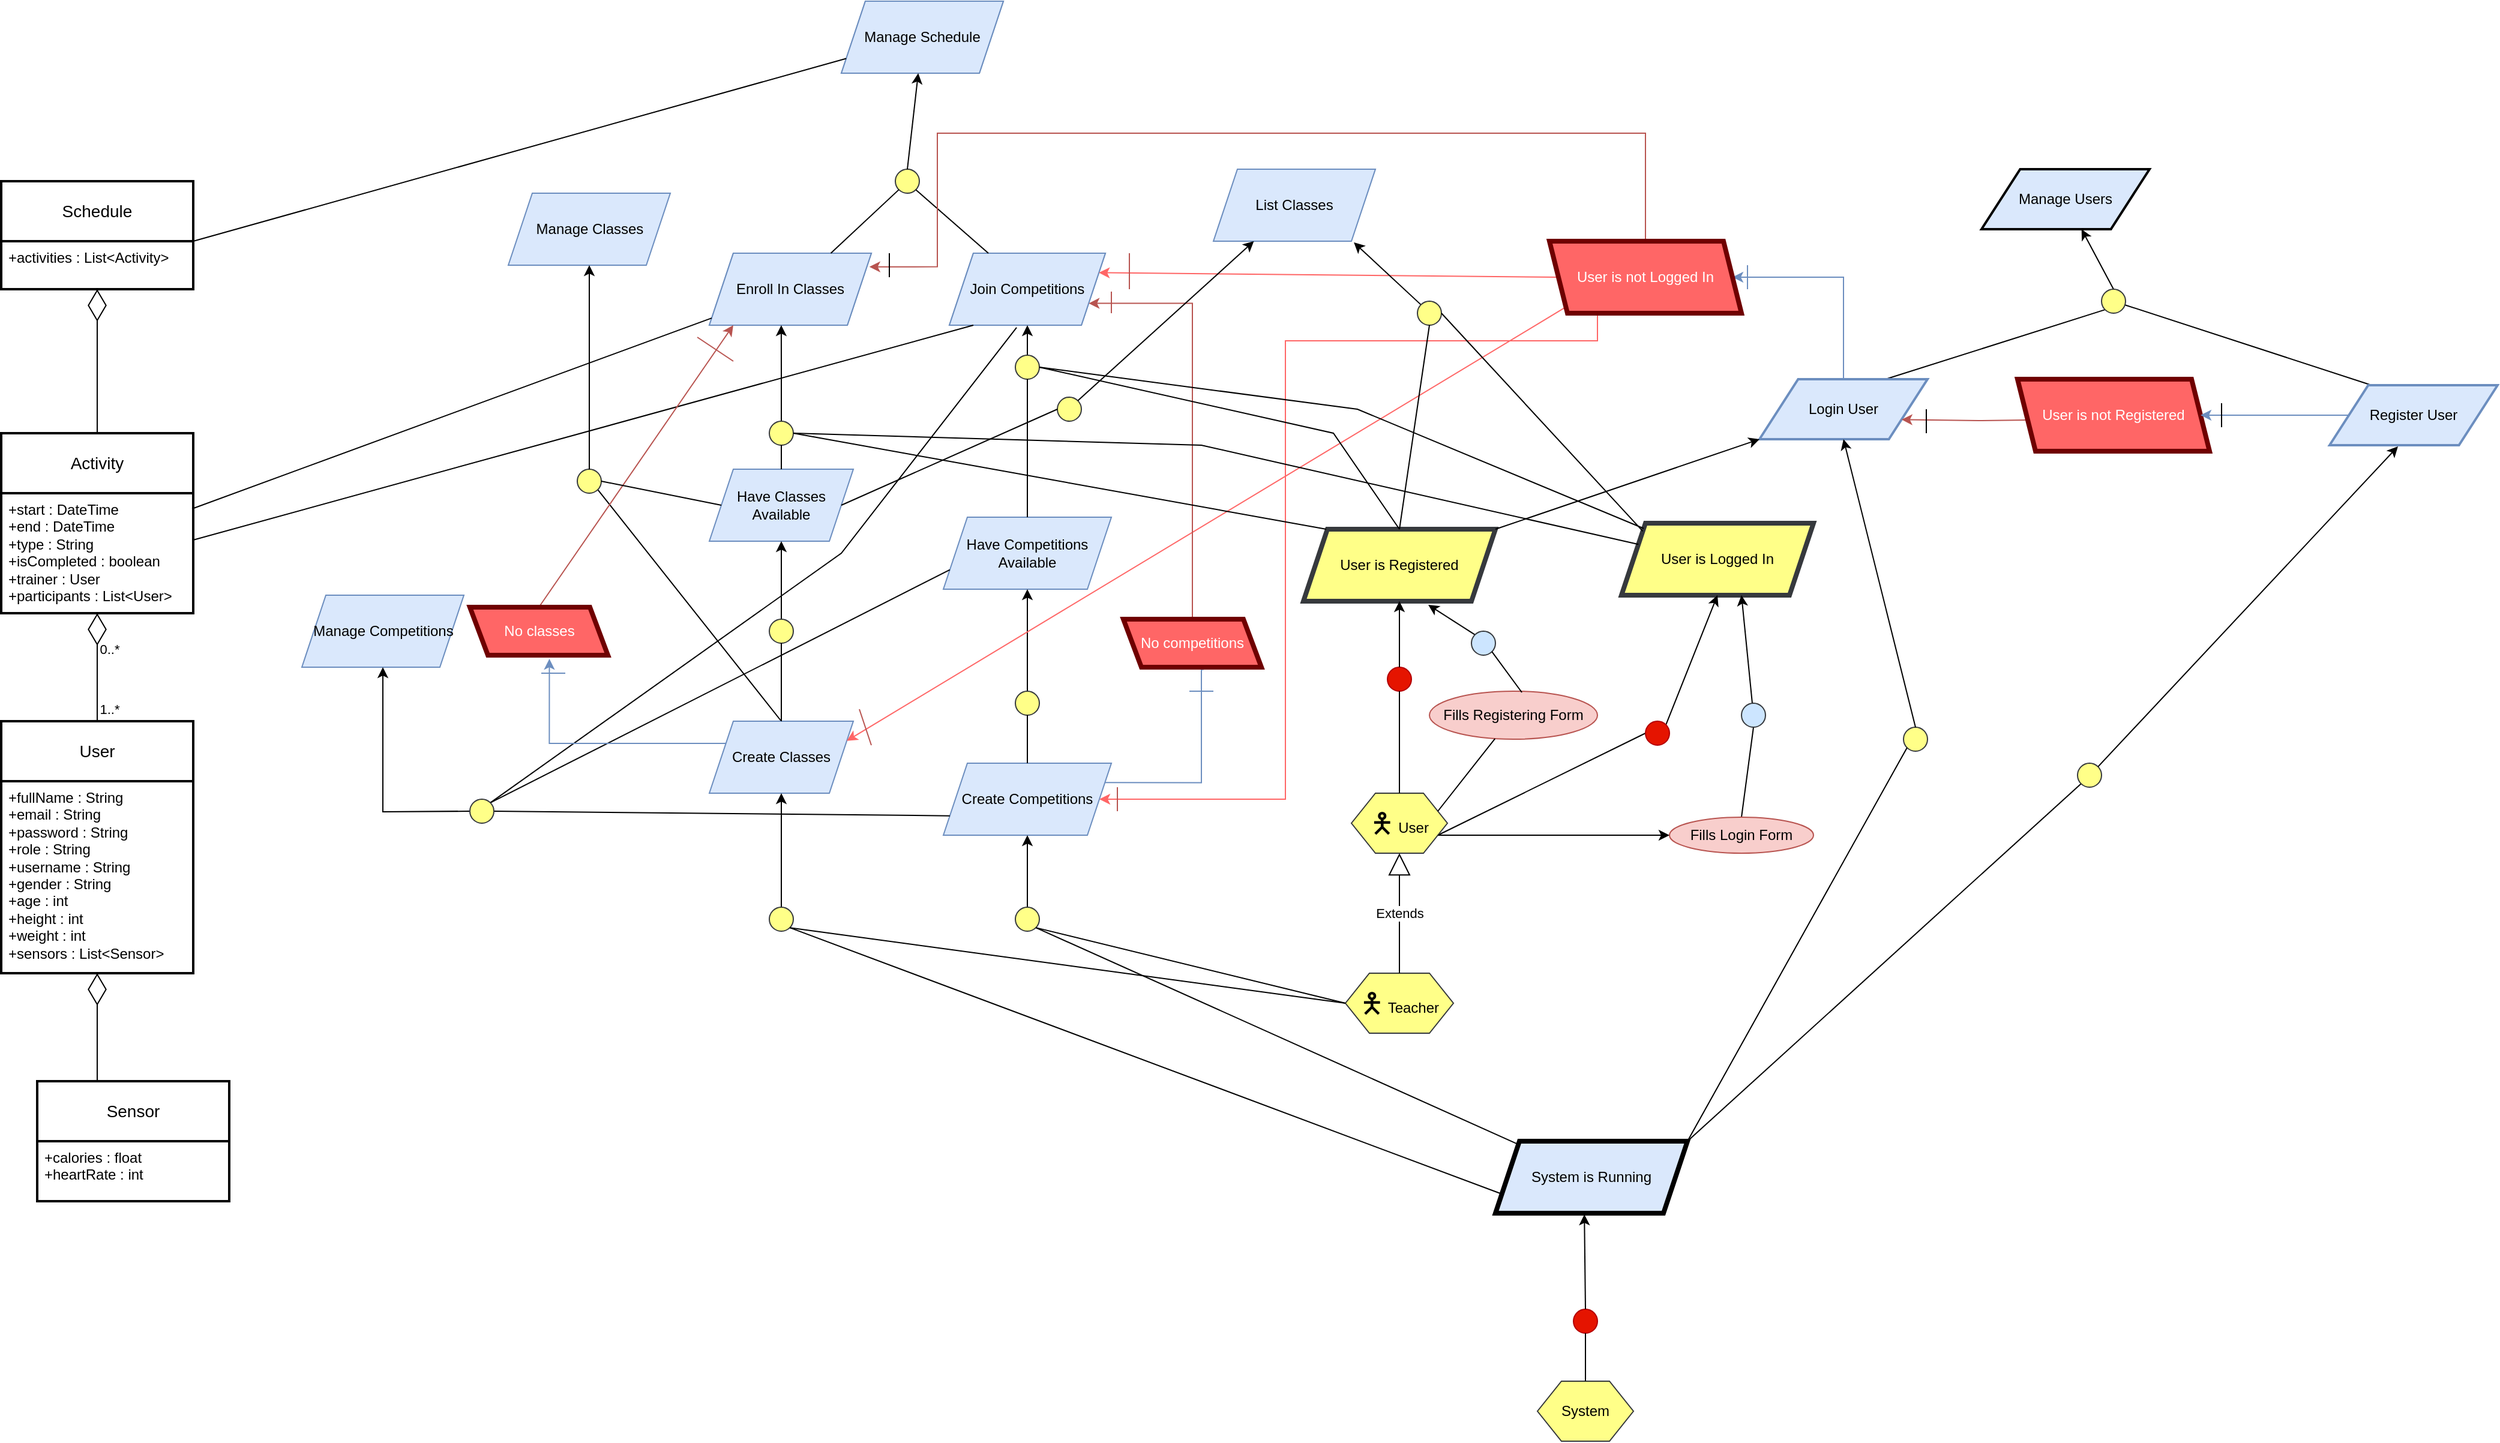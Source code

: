 <mxfile version="21.2.1" type="device">
  <diagram name="Page-1" id="tfmDBc3miOEakFV3B7y-">
    <mxGraphModel dx="2284" dy="723" grid="1" gridSize="10" guides="1" tooltips="1" connect="1" arrows="1" fold="1" page="1" pageScale="1" pageWidth="850" pageHeight="1100" math="0" shadow="0">
      <root>
        <mxCell id="0" />
        <mxCell id="1" parent="0" />
        <mxCell id="NPP5GdCvXKv0nV-kcgQ7-1" value="&lt;div&gt;Manage Schedule&lt;/div&gt;" style="shape=parallelogram;perimeter=parallelogramPerimeter;whiteSpace=wrap;html=1;fixedSize=1;fillColor=#dae8fc;strokeColor=#6c8ebf;" parent="1" vertex="1">
          <mxGeometry x="370" y="30" width="135" height="60" as="geometry" />
        </mxCell>
        <mxCell id="NPP5GdCvXKv0nV-kcgQ7-3" value="&lt;div&gt;Enroll In Classes&lt;/div&gt;" style="shape=parallelogram;perimeter=parallelogramPerimeter;whiteSpace=wrap;html=1;fixedSize=1;fillColor=#dae8fc;strokeColor=#6c8ebf;" parent="1" vertex="1">
          <mxGeometry x="260" y="240" width="135" height="60" as="geometry" />
        </mxCell>
        <mxCell id="NPP5GdCvXKv0nV-kcgQ7-5" value="&lt;div&gt;Join Competitions&lt;/div&gt;" style="shape=parallelogram;perimeter=parallelogramPerimeter;whiteSpace=wrap;html=1;fixedSize=1;fillColor=#dae8fc;strokeColor=#6c8ebf;" parent="1" vertex="1">
          <mxGeometry x="460" y="240" width="130" height="60" as="geometry" />
        </mxCell>
        <mxCell id="NPP5GdCvXKv0nV-kcgQ7-36" style="edgeStyle=orthogonalEdgeStyle;orthogonalLoop=1;jettySize=auto;html=1;startFill=1;endFill=0;rounded=0;entryX=0.5;entryY=1;entryDx=0;entryDy=0;" parent="1" edge="1">
          <mxGeometry relative="1" as="geometry">
            <mxPoint x="720" y="730.0" as="sourcePoint" />
          </mxGeometry>
        </mxCell>
        <mxCell id="QFNl94cKe365iZrxpkh_-1" value="&lt;div&gt;Manage Schedule&lt;/div&gt;" style="shape=parallelogram;perimeter=parallelogramPerimeter;whiteSpace=wrap;html=1;fixedSize=1;fillColor=#dae8fc;strokeColor=#6c8ebf;" parent="1" vertex="1">
          <mxGeometry x="370" y="30" width="135" height="60" as="geometry" />
        </mxCell>
        <mxCell id="QFNl94cKe365iZrxpkh_-2" value="&lt;div&gt;Enroll In Classes&lt;/div&gt;" style="shape=parallelogram;perimeter=parallelogramPerimeter;whiteSpace=wrap;html=1;fixedSize=1;fillColor=#dae8fc;strokeColor=#6c8ebf;" parent="1" vertex="1">
          <mxGeometry x="260" y="240" width="135" height="60" as="geometry" />
        </mxCell>
        <mxCell id="QFNl94cKe365iZrxpkh_-3" value="&lt;div&gt;Join Competitions&lt;/div&gt;" style="shape=parallelogram;perimeter=parallelogramPerimeter;whiteSpace=wrap;html=1;fixedSize=1;fillColor=#dae8fc;strokeColor=#6c8ebf;" parent="1" vertex="1">
          <mxGeometry x="460" y="240" width="130" height="60" as="geometry" />
        </mxCell>
        <mxCell id="QFNl94cKe365iZrxpkh_-4" value="" style="ellipse;whiteSpace=wrap;html=1;aspect=fixed;fillColor=#ffff88;strokeColor=#36393d;" parent="1" vertex="1">
          <mxGeometry x="415" y="170" width="20" height="20" as="geometry" />
        </mxCell>
        <mxCell id="QFNl94cKe365iZrxpkh_-5" value="" style="endArrow=none;html=1;rounded=0;entryX=0;entryY=1;entryDx=0;entryDy=0;exitX=0.75;exitY=0;exitDx=0;exitDy=0;" parent="1" source="QFNl94cKe365iZrxpkh_-2" target="QFNl94cKe365iZrxpkh_-4" edge="1">
          <mxGeometry width="50" height="50" relative="1" as="geometry">
            <mxPoint x="320" y="270" as="sourcePoint" />
            <mxPoint x="370" y="220" as="targetPoint" />
          </mxGeometry>
        </mxCell>
        <mxCell id="QFNl94cKe365iZrxpkh_-6" value="" style="endArrow=none;html=1;rounded=0;entryX=1;entryY=1;entryDx=0;entryDy=0;exitX=0.25;exitY=0;exitDx=0;exitDy=0;" parent="1" source="QFNl94cKe365iZrxpkh_-3" target="QFNl94cKe365iZrxpkh_-4" edge="1">
          <mxGeometry width="50" height="50" relative="1" as="geometry">
            <mxPoint x="490" y="250" as="sourcePoint" />
            <mxPoint x="540" y="200" as="targetPoint" />
          </mxGeometry>
        </mxCell>
        <mxCell id="QFNl94cKe365iZrxpkh_-7" value="" style="endArrow=classic;html=1;rounded=0;exitX=0.5;exitY=0;exitDx=0;exitDy=0;" parent="1" source="QFNl94cKe365iZrxpkh_-4" target="QFNl94cKe365iZrxpkh_-1" edge="1">
          <mxGeometry width="50" height="50" relative="1" as="geometry">
            <mxPoint x="500" y="130" as="sourcePoint" />
            <mxPoint x="550" y="80" as="targetPoint" />
          </mxGeometry>
        </mxCell>
        <mxCell id="7pt3q2MDJ_d6-O4SjyfG-34" style="rounded=0;orthogonalLoop=1;jettySize=auto;html=1;exitX=1;exitY=0.75;exitDx=0;exitDy=0;entryX=0;entryY=0.5;entryDx=0;entryDy=0;endArrow=none;endFill=0;" parent="1" source="QFNl94cKe365iZrxpkh_-8" target="7pt3q2MDJ_d6-O4SjyfG-33" edge="1">
          <mxGeometry relative="1" as="geometry" />
        </mxCell>
        <mxCell id="QFNl94cKe365iZrxpkh_-8" value="&lt;font style=&quot;font-size: 23px;&quot;&gt;🯅&lt;/font&gt; User" style="shape=hexagon;perimeter=hexagonPerimeter2;whiteSpace=wrap;html=1;fixedSize=1;fillColor=#ffff88;strokeColor=#36393d;" parent="1" vertex="1">
          <mxGeometry x="795" y="690" width="80" height="50" as="geometry" />
        </mxCell>
        <mxCell id="QFNl94cKe365iZrxpkh_-9" value="&lt;div&gt;System&lt;/div&gt;" style="shape=hexagon;perimeter=hexagonPerimeter2;whiteSpace=wrap;html=1;fixedSize=1;fillColor=#ffff88;strokeColor=#36393d;" parent="1" vertex="1">
          <mxGeometry x="950" y="1180" width="80" height="50" as="geometry" />
        </mxCell>
        <mxCell id="QFNl94cKe365iZrxpkh_-10" value="&lt;div&gt;Schedule&lt;/div&gt;" style="swimlane;childLayout=stackLayout;horizontal=1;startSize=50;horizontalStack=0;rounded=0;fontSize=14;fontStyle=0;strokeWidth=2;resizeParent=0;resizeLast=1;shadow=0;dashed=0;align=center;arcSize=4;whiteSpace=wrap;html=1;" parent="1" vertex="1">
          <mxGeometry x="-330" y="180" width="160" height="90" as="geometry" />
        </mxCell>
        <mxCell id="QFNl94cKe365iZrxpkh_-11" value="&lt;div&gt;+activities : List&amp;lt;Activity&amp;gt;&lt;/div&gt;" style="align=left;strokeColor=none;fillColor=none;spacingLeft=4;fontSize=12;verticalAlign=top;resizable=0;rotatable=0;part=1;html=1;" parent="QFNl94cKe365iZrxpkh_-10" vertex="1">
          <mxGeometry y="50" width="160" height="40" as="geometry" />
        </mxCell>
        <mxCell id="QFNl94cKe365iZrxpkh_-12" value="&lt;div&gt;Activity&lt;/div&gt;" style="swimlane;childLayout=stackLayout;horizontal=1;startSize=50;horizontalStack=0;rounded=0;fontSize=14;fontStyle=0;strokeWidth=2;resizeParent=0;resizeLast=1;shadow=0;dashed=0;align=center;arcSize=4;whiteSpace=wrap;html=1;" parent="1" vertex="1">
          <mxGeometry x="-330" y="390" width="160" height="150" as="geometry" />
        </mxCell>
        <mxCell id="QFNl94cKe365iZrxpkh_-13" value="&lt;div&gt;+start : DateTime&lt;/div&gt;&lt;div&gt;+end : DateTime&lt;/div&gt;&lt;div&gt;+type : String&lt;/div&gt;&lt;div&gt;+isCompleted : boolean&lt;br&gt;&lt;/div&gt;&lt;div&gt;+trainer : User&lt;/div&gt;&lt;div&gt;+participants : List&amp;lt;User&amp;gt;&lt;br&gt;&lt;/div&gt;" style="align=left;strokeColor=none;fillColor=none;spacingLeft=4;fontSize=12;verticalAlign=top;resizable=0;rotatable=0;part=1;html=1;" parent="QFNl94cKe365iZrxpkh_-12" vertex="1">
          <mxGeometry y="50" width="160" height="100" as="geometry" />
        </mxCell>
        <mxCell id="QFNl94cKe365iZrxpkh_-14" value="" style="endArrow=diamondThin;endFill=0;endSize=24;html=1;rounded=0;entryX=0.5;entryY=1;entryDx=0;entryDy=0;exitX=0.5;exitY=0;exitDx=0;exitDy=0;" parent="1" source="QFNl94cKe365iZrxpkh_-12" target="QFNl94cKe365iZrxpkh_-10" edge="1">
          <mxGeometry width="160" relative="1" as="geometry">
            <mxPoint x="-340" y="340" as="sourcePoint" />
            <mxPoint x="-180" y="340" as="targetPoint" />
          </mxGeometry>
        </mxCell>
        <mxCell id="QFNl94cKe365iZrxpkh_-15" value="" style="endArrow=none;html=1;rounded=0;exitX=1;exitY=0;exitDx=0;exitDy=0;" parent="1" source="QFNl94cKe365iZrxpkh_-11" target="QFNl94cKe365iZrxpkh_-1" edge="1">
          <mxGeometry width="50" height="50" relative="1" as="geometry">
            <mxPoint x="280" y="170" as="sourcePoint" />
            <mxPoint x="330" y="120" as="targetPoint" />
          </mxGeometry>
        </mxCell>
        <mxCell id="QFNl94cKe365iZrxpkh_-16" value="&lt;div&gt;&lt;font style=&quot;font-size: 23px;&quot;&gt;🯅&lt;/font&gt; Teacher&lt;/div&gt;" style="shape=hexagon;perimeter=hexagonPerimeter2;whiteSpace=wrap;html=1;fixedSize=1;fillColor=#ffff88;strokeColor=#36393d;" parent="1" vertex="1">
          <mxGeometry x="790" y="840" width="90" height="50" as="geometry" />
        </mxCell>
        <mxCell id="QFNl94cKe365iZrxpkh_-17" value="" style="endArrow=none;html=1;rounded=0;exitX=0.994;exitY=0.13;exitDx=0;exitDy=0;exitPerimeter=0;" parent="1" source="QFNl94cKe365iZrxpkh_-13" target="QFNl94cKe365iZrxpkh_-2" edge="1">
          <mxGeometry width="50" height="50" relative="1" as="geometry">
            <mxPoint x="250" y="420" as="sourcePoint" />
            <mxPoint x="300" y="370" as="targetPoint" />
          </mxGeometry>
        </mxCell>
        <mxCell id="QFNl94cKe365iZrxpkh_-18" value="" style="endArrow=none;html=1;rounded=0;exitX=1;exitY=0.39;exitDx=0;exitDy=0;exitPerimeter=0;entryX=0.154;entryY=1;entryDx=0;entryDy=0;entryPerimeter=0;" parent="1" source="QFNl94cKe365iZrxpkh_-13" target="QFNl94cKe365iZrxpkh_-3" edge="1">
          <mxGeometry width="50" height="50" relative="1" as="geometry">
            <mxPoint x="230" y="470" as="sourcePoint" />
            <mxPoint x="430" y="390" as="targetPoint" />
          </mxGeometry>
        </mxCell>
        <mxCell id="QFNl94cKe365iZrxpkh_-19" value="User" style="swimlane;childLayout=stackLayout;horizontal=1;startSize=50;horizontalStack=0;rounded=0;fontSize=14;fontStyle=0;strokeWidth=2;resizeParent=0;resizeLast=1;shadow=0;dashed=0;align=center;arcSize=4;whiteSpace=wrap;html=1;" parent="1" vertex="1">
          <mxGeometry x="-330" y="630" width="160" height="210" as="geometry" />
        </mxCell>
        <mxCell id="QFNl94cKe365iZrxpkh_-20" value="+fullName : String&lt;br&gt;+email : String&lt;br&gt;&lt;div&gt;+password : String&lt;/div&gt;&lt;div&gt;+role : String&lt;/div&gt;&lt;div&gt;+username : String&lt;/div&gt;&lt;div&gt;+gender : String&lt;/div&gt;&lt;div&gt;+age : int&lt;/div&gt;&lt;div&gt;+height : int&lt;/div&gt;&lt;div&gt;+weight : int&lt;/div&gt;&lt;div&gt;+sensors : List&amp;lt;Sensor&amp;gt;&lt;br&gt;&lt;/div&gt;" style="align=left;strokeColor=none;fillColor=none;spacingLeft=4;fontSize=12;verticalAlign=top;resizable=0;rotatable=0;part=1;html=1;" parent="QFNl94cKe365iZrxpkh_-19" vertex="1">
          <mxGeometry y="50" width="160" height="160" as="geometry" />
        </mxCell>
        <mxCell id="QFNl94cKe365iZrxpkh_-21" value="Extends" style="endArrow=block;endSize=16;endFill=0;html=1;rounded=0;entryX=0.5;entryY=1;entryDx=0;entryDy=0;exitX=0.5;exitY=0;exitDx=0;exitDy=0;" parent="1" source="QFNl94cKe365iZrxpkh_-16" target="QFNl94cKe365iZrxpkh_-8" edge="1">
          <mxGeometry width="160" relative="1" as="geometry">
            <mxPoint x="735" y="790" as="sourcePoint" />
            <mxPoint x="895" y="790" as="targetPoint" />
          </mxGeometry>
        </mxCell>
        <mxCell id="QFNl94cKe365iZrxpkh_-22" value="" style="endArrow=diamondThin;endFill=0;endSize=24;html=1;rounded=0;entryX=0.5;entryY=1;entryDx=0;entryDy=0;exitX=0.5;exitY=0;exitDx=0;exitDy=0;" parent="1" source="QFNl94cKe365iZrxpkh_-19" target="QFNl94cKe365iZrxpkh_-13" edge="1">
          <mxGeometry width="160" relative="1" as="geometry">
            <mxPoint x="-330" y="590" as="sourcePoint" />
            <mxPoint x="-170" y="590" as="targetPoint" />
          </mxGeometry>
        </mxCell>
        <mxCell id="QFNl94cKe365iZrxpkh_-23" value="&lt;div&gt;1..*&lt;/div&gt;" style="edgeLabel;html=1;align=center;verticalAlign=middle;resizable=0;points=[];" parent="QFNl94cKe365iZrxpkh_-22" vertex="1" connectable="0">
          <mxGeometry x="0.689" y="-4" relative="1" as="geometry">
            <mxPoint x="6" y="66" as="offset" />
          </mxGeometry>
        </mxCell>
        <mxCell id="QFNl94cKe365iZrxpkh_-24" value="&lt;div&gt;0..*&lt;/div&gt;" style="edgeLabel;html=1;align=center;verticalAlign=middle;resizable=0;points=[];" parent="QFNl94cKe365iZrxpkh_-22" vertex="1" connectable="0">
          <mxGeometry x="0.622" y="-2" relative="1" as="geometry">
            <mxPoint x="8" y="13" as="offset" />
          </mxGeometry>
        </mxCell>
        <mxCell id="QFNl94cKe365iZrxpkh_-25" value="&lt;div&gt;Sensor&lt;/div&gt;" style="swimlane;childLayout=stackLayout;horizontal=1;startSize=50;horizontalStack=0;rounded=0;fontSize=14;fontStyle=0;strokeWidth=2;resizeParent=0;resizeLast=1;shadow=0;dashed=0;align=center;arcSize=4;whiteSpace=wrap;html=1;" parent="1" vertex="1">
          <mxGeometry x="-300" y="930" width="160" height="100" as="geometry" />
        </mxCell>
        <mxCell id="QFNl94cKe365iZrxpkh_-26" value="+calories : float&lt;br&gt;+heartRate : int" style="align=left;strokeColor=none;fillColor=none;spacingLeft=4;fontSize=12;verticalAlign=top;resizable=0;rotatable=0;part=1;html=1;" parent="QFNl94cKe365iZrxpkh_-25" vertex="1">
          <mxGeometry y="50" width="160" height="50" as="geometry" />
        </mxCell>
        <mxCell id="QFNl94cKe365iZrxpkh_-27" value="" style="endArrow=diamondThin;endFill=0;endSize=24;html=1;rounded=0;entryX=0.5;entryY=1;entryDx=0;entryDy=0;exitX=0.5;exitY=0;exitDx=0;exitDy=0;" parent="1" target="QFNl94cKe365iZrxpkh_-20" edge="1">
          <mxGeometry width="160" relative="1" as="geometry">
            <mxPoint x="-250" y="930" as="sourcePoint" />
            <mxPoint x="-220" y="890" as="targetPoint" />
          </mxGeometry>
        </mxCell>
        <mxCell id="QFNl94cKe365iZrxpkh_-28" value="Have Classes Available" style="shape=parallelogram;perimeter=parallelogramPerimeter;whiteSpace=wrap;html=1;fixedSize=1;fillColor=#dae8fc;strokeColor=#6c8ebf;" parent="1" vertex="1">
          <mxGeometry x="260" y="420" width="120" height="60" as="geometry" />
        </mxCell>
        <mxCell id="QFNl94cKe365iZrxpkh_-29" style="edgeStyle=orthogonalEdgeStyle;rounded=0;orthogonalLoop=1;jettySize=auto;html=1;entryX=0.444;entryY=1;entryDx=0;entryDy=0;entryPerimeter=0;" parent="1" source="QFNl94cKe365iZrxpkh_-30" target="QFNl94cKe365iZrxpkh_-2" edge="1">
          <mxGeometry relative="1" as="geometry" />
        </mxCell>
        <mxCell id="QFNl94cKe365iZrxpkh_-30" value="" style="ellipse;whiteSpace=wrap;html=1;aspect=fixed;fillColor=#ffff88;strokeColor=#36393d;" parent="1" vertex="1">
          <mxGeometry x="310" y="380" width="20" height="20" as="geometry" />
        </mxCell>
        <mxCell id="N_5KMHFPPtvNETul84LO-10" style="rounded=0;orthogonalLoop=1;jettySize=auto;html=1;entryX=1;entryY=1;entryDx=0;entryDy=0;endArrow=none;endFill=0;exitX=0.5;exitY=0;exitDx=0;exitDy=0;" parent="1" source="QFNl94cKe365iZrxpkh_-31" target="N_5KMHFPPtvNETul84LO-7" edge="1">
          <mxGeometry relative="1" as="geometry">
            <mxPoint x="320" y="660" as="sourcePoint" />
          </mxGeometry>
        </mxCell>
        <mxCell id="QFNl94cKe365iZrxpkh_-31" value="&lt;div&gt;Create Classes&lt;/div&gt;" style="shape=parallelogram;perimeter=parallelogramPerimeter;whiteSpace=wrap;html=1;fixedSize=1;fillColor=#dae8fc;strokeColor=#6c8ebf;" parent="1" vertex="1">
          <mxGeometry x="260" y="630" width="120" height="60" as="geometry" />
        </mxCell>
        <mxCell id="QFNl94cKe365iZrxpkh_-32" style="edgeStyle=orthogonalEdgeStyle;rounded=0;orthogonalLoop=1;jettySize=auto;html=1;" parent="1" source="QFNl94cKe365iZrxpkh_-33" target="QFNl94cKe365iZrxpkh_-28" edge="1">
          <mxGeometry relative="1" as="geometry" />
        </mxCell>
        <mxCell id="QFNl94cKe365iZrxpkh_-33" value="" style="ellipse;whiteSpace=wrap;html=1;aspect=fixed;fillColor=#ffff88;strokeColor=#36393d;" parent="1" vertex="1">
          <mxGeometry x="310" y="545" width="20" height="20" as="geometry" />
        </mxCell>
        <mxCell id="QFNl94cKe365iZrxpkh_-34" value="Have Competitions Available" style="shape=parallelogram;perimeter=parallelogramPerimeter;whiteSpace=wrap;html=1;fixedSize=1;fillColor=#dae8fc;strokeColor=#6c8ebf;" parent="1" vertex="1">
          <mxGeometry x="455" y="460" width="140" height="60" as="geometry" />
        </mxCell>
        <mxCell id="N_5KMHFPPtvNETul84LO-18" style="edgeStyle=orthogonalEdgeStyle;rounded=0;orthogonalLoop=1;jettySize=auto;html=1;exitX=1;exitY=0.25;exitDx=0;exitDy=0;entryX=0.576;entryY=-0.076;entryDx=0;entryDy=0;entryPerimeter=0;fillColor=#dae8fc;strokeColor=#6c8ebf;" parent="1" source="QFNl94cKe365iZrxpkh_-35" target="N_5KMHFPPtvNETul84LO-16" edge="1">
          <mxGeometry relative="1" as="geometry">
            <Array as="points">
              <mxPoint x="670" y="681" />
              <mxPoint x="670" y="586" />
              <mxPoint x="671" y="586" />
            </Array>
          </mxGeometry>
        </mxCell>
        <mxCell id="QFNl94cKe365iZrxpkh_-35" value="&lt;div&gt;Create Competitions&lt;/div&gt;" style="shape=parallelogram;perimeter=parallelogramPerimeter;whiteSpace=wrap;html=1;fixedSize=1;fillColor=#dae8fc;strokeColor=#6c8ebf;" parent="1" vertex="1">
          <mxGeometry x="455" y="665" width="140" height="60" as="geometry" />
        </mxCell>
        <mxCell id="QFNl94cKe365iZrxpkh_-36" style="edgeStyle=orthogonalEdgeStyle;rounded=0;orthogonalLoop=1;jettySize=auto;html=1;" parent="1" source="QFNl94cKe365iZrxpkh_-37" target="QFNl94cKe365iZrxpkh_-34" edge="1">
          <mxGeometry relative="1" as="geometry" />
        </mxCell>
        <mxCell id="QFNl94cKe365iZrxpkh_-37" value="" style="ellipse;whiteSpace=wrap;html=1;aspect=fixed;fillColor=#ffff88;strokeColor=#36393d;" parent="1" vertex="1">
          <mxGeometry x="515" y="605" width="20" height="20" as="geometry" />
        </mxCell>
        <mxCell id="QFNl94cKe365iZrxpkh_-38" style="edgeStyle=orthogonalEdgeStyle;rounded=0;orthogonalLoop=1;jettySize=auto;html=1;entryX=0.5;entryY=1;entryDx=0;entryDy=0;" parent="1" source="QFNl94cKe365iZrxpkh_-39" target="QFNl94cKe365iZrxpkh_-3" edge="1">
          <mxGeometry relative="1" as="geometry" />
        </mxCell>
        <mxCell id="QFNl94cKe365iZrxpkh_-39" value="" style="ellipse;whiteSpace=wrap;html=1;aspect=fixed;fillColor=#ffff88;strokeColor=#36393d;" parent="1" vertex="1">
          <mxGeometry x="515" y="325" width="20" height="20" as="geometry" />
        </mxCell>
        <mxCell id="QFNl94cKe365iZrxpkh_-40" value="&lt;div&gt;User is Registered&lt;br&gt;&lt;/div&gt;" style="shape=parallelogram;perimeter=parallelogramPerimeter;whiteSpace=wrap;html=1;fixedSize=1;fillColor=#ffff88;strokeColor=#36393d;strokeWidth=4;" parent="1" vertex="1">
          <mxGeometry x="755" y="470" width="160" height="60" as="geometry" />
        </mxCell>
        <mxCell id="QFNl94cKe365iZrxpkh_-41" value="" style="endArrow=none;html=1;rounded=0;entryX=0.5;entryY=1;entryDx=0;entryDy=0;" parent="1" source="QFNl94cKe365iZrxpkh_-28" target="QFNl94cKe365iZrxpkh_-30" edge="1">
          <mxGeometry width="50" height="50" relative="1" as="geometry">
            <mxPoint x="210" y="490" as="sourcePoint" />
            <mxPoint x="260" y="440" as="targetPoint" />
          </mxGeometry>
        </mxCell>
        <mxCell id="QFNl94cKe365iZrxpkh_-42" value="" style="endArrow=none;html=1;rounded=0;entryX=0.5;entryY=1;entryDx=0;entryDy=0;exitX=0.5;exitY=0;exitDx=0;exitDy=0;" parent="1" source="QFNl94cKe365iZrxpkh_-34" target="QFNl94cKe365iZrxpkh_-39" edge="1">
          <mxGeometry width="50" height="50" relative="1" as="geometry">
            <mxPoint x="430" y="440" as="sourcePoint" />
            <mxPoint x="480" y="390" as="targetPoint" />
          </mxGeometry>
        </mxCell>
        <mxCell id="QFNl94cKe365iZrxpkh_-43" value="" style="endArrow=none;html=1;rounded=0;entryX=0.5;entryY=1;entryDx=0;entryDy=0;exitX=0.5;exitY=0;exitDx=0;exitDy=0;" parent="1" source="QFNl94cKe365iZrxpkh_-31" target="QFNl94cKe365iZrxpkh_-33" edge="1">
          <mxGeometry width="50" height="50" relative="1" as="geometry">
            <mxPoint x="180" y="685" as="sourcePoint" />
            <mxPoint x="230" y="635" as="targetPoint" />
          </mxGeometry>
        </mxCell>
        <mxCell id="QFNl94cKe365iZrxpkh_-44" value="" style="endArrow=none;html=1;rounded=0;entryX=0.5;entryY=1;entryDx=0;entryDy=0;exitX=0.5;exitY=0;exitDx=0;exitDy=0;" parent="1" source="QFNl94cKe365iZrxpkh_-35" target="QFNl94cKe365iZrxpkh_-37" edge="1">
          <mxGeometry width="50" height="50" relative="1" as="geometry">
            <mxPoint x="430" y="675" as="sourcePoint" />
            <mxPoint x="480" y="625" as="targetPoint" />
          </mxGeometry>
        </mxCell>
        <mxCell id="QFNl94cKe365iZrxpkh_-47" value="" style="ellipse;whiteSpace=wrap;html=1;aspect=fixed;fillColor=#e51400;strokeColor=#B20000;fontColor=#ffffff;" parent="1" vertex="1">
          <mxGeometry x="825" y="585" width="20" height="20" as="geometry" />
        </mxCell>
        <mxCell id="QFNl94cKe365iZrxpkh_-48" value="" style="endArrow=none;html=1;rounded=0;entryX=0.5;entryY=1;entryDx=0;entryDy=0;exitX=0.5;exitY=0;exitDx=0;exitDy=0;" parent="1" source="QFNl94cKe365iZrxpkh_-8" target="QFNl94cKe365iZrxpkh_-47" edge="1">
          <mxGeometry width="50" height="50" relative="1" as="geometry">
            <mxPoint x="770" y="680" as="sourcePoint" />
            <mxPoint x="820" y="630" as="targetPoint" />
          </mxGeometry>
        </mxCell>
        <mxCell id="QFNl94cKe365iZrxpkh_-49" value="" style="endArrow=classic;html=1;rounded=0;entryX=0.5;entryY=1;entryDx=0;entryDy=0;exitX=0.5;exitY=0;exitDx=0;exitDy=0;" parent="1" source="QFNl94cKe365iZrxpkh_-47" target="QFNl94cKe365iZrxpkh_-40" edge="1">
          <mxGeometry width="50" height="50" relative="1" as="geometry">
            <mxPoint x="780" y="560" as="sourcePoint" />
            <mxPoint x="830" y="510" as="targetPoint" />
          </mxGeometry>
        </mxCell>
        <mxCell id="QFNl94cKe365iZrxpkh_-50" style="edgeStyle=orthogonalEdgeStyle;rounded=0;orthogonalLoop=1;jettySize=auto;html=1;" parent="1" source="QFNl94cKe365iZrxpkh_-51" target="QFNl94cKe365iZrxpkh_-35" edge="1">
          <mxGeometry relative="1" as="geometry" />
        </mxCell>
        <mxCell id="QFNl94cKe365iZrxpkh_-51" value="" style="ellipse;whiteSpace=wrap;html=1;aspect=fixed;fillColor=#ffff88;strokeColor=#36393d;" parent="1" vertex="1">
          <mxGeometry x="515" y="785" width="20" height="20" as="geometry" />
        </mxCell>
        <mxCell id="QFNl94cKe365iZrxpkh_-52" style="edgeStyle=orthogonalEdgeStyle;rounded=0;orthogonalLoop=1;jettySize=auto;html=1;entryX=0.5;entryY=1;entryDx=0;entryDy=0;" parent="1" source="QFNl94cKe365iZrxpkh_-53" target="QFNl94cKe365iZrxpkh_-31" edge="1">
          <mxGeometry relative="1" as="geometry" />
        </mxCell>
        <mxCell id="QFNl94cKe365iZrxpkh_-53" value="" style="ellipse;whiteSpace=wrap;html=1;aspect=fixed;fillColor=#ffff88;strokeColor=#36393d;" parent="1" vertex="1">
          <mxGeometry x="310" y="785" width="20" height="20" as="geometry" />
        </mxCell>
        <mxCell id="QFNl94cKe365iZrxpkh_-54" value="" style="endArrow=none;html=1;rounded=0;entryX=0;entryY=0.5;entryDx=0;entryDy=0;exitX=1;exitY=1;exitDx=0;exitDy=0;" parent="1" source="QFNl94cKe365iZrxpkh_-51" target="QFNl94cKe365iZrxpkh_-16" edge="1">
          <mxGeometry width="50" height="50" relative="1" as="geometry">
            <mxPoint x="680" y="820" as="sourcePoint" />
            <mxPoint x="730" y="770" as="targetPoint" />
          </mxGeometry>
        </mxCell>
        <mxCell id="QFNl94cKe365iZrxpkh_-55" value="" style="endArrow=none;html=1;rounded=0;entryX=0;entryY=0.5;entryDx=0;entryDy=0;exitX=1;exitY=1;exitDx=0;exitDy=0;" parent="1" source="QFNl94cKe365iZrxpkh_-53" target="QFNl94cKe365iZrxpkh_-16" edge="1">
          <mxGeometry width="50" height="50" relative="1" as="geometry">
            <mxPoint x="330" y="700" as="sourcePoint" />
            <mxPoint x="650" y="870" as="targetPoint" />
          </mxGeometry>
        </mxCell>
        <mxCell id="7pt3q2MDJ_d6-O4SjyfG-26" style="edgeStyle=orthogonalEdgeStyle;rounded=0;orthogonalLoop=1;jettySize=auto;html=1;exitX=0.5;exitY=0;exitDx=0;exitDy=0;entryX=0;entryY=0.5;entryDx=0;entryDy=0;fillColor=#dae8fc;strokeColor=#6c8ebf;" parent="1" source="7pt3q2MDJ_d6-O4SjyfG-2" target="7pt3q2MDJ_d6-O4SjyfG-14" edge="1">
          <mxGeometry relative="1" as="geometry">
            <Array as="points">
              <mxPoint x="1205" y="260" />
            </Array>
          </mxGeometry>
        </mxCell>
        <mxCell id="SKgAH3P458jAHIBZNOmR-22" style="rounded=0;orthogonalLoop=1;jettySize=auto;html=1;exitX=0.75;exitY=0;exitDx=0;exitDy=0;entryX=0;entryY=1;entryDx=0;entryDy=0;endArrow=none;endFill=0;" parent="1" source="7pt3q2MDJ_d6-O4SjyfG-2" target="SKgAH3P458jAHIBZNOmR-18" edge="1">
          <mxGeometry relative="1" as="geometry" />
        </mxCell>
        <mxCell id="7pt3q2MDJ_d6-O4SjyfG-2" value="Login User" style="shape=parallelogram;html=1;strokeWidth=2;perimeter=parallelogramPerimeter;whiteSpace=wrap;rounded=0;arcSize=12;size=0.23;fillColor=#dae8fc;strokeColor=#6c8ebf;" parent="1" vertex="1">
          <mxGeometry x="1135" y="345" width="140" height="50" as="geometry" />
        </mxCell>
        <mxCell id="7pt3q2MDJ_d6-O4SjyfG-13" style="rounded=0;orthogonalLoop=1;jettySize=auto;html=1;exitX=0;exitY=0;exitDx=0;exitDy=0;entryX=0.65;entryY=1.05;entryDx=0;entryDy=0;entryPerimeter=0;" parent="1" source="7pt3q2MDJ_d6-O4SjyfG-52" target="QFNl94cKe365iZrxpkh_-40" edge="1">
          <mxGeometry relative="1" as="geometry" />
        </mxCell>
        <mxCell id="7pt3q2MDJ_d6-O4SjyfG-10" value="&lt;div&gt;Fills Registering Form&lt;/div&gt;" style="ellipse;whiteSpace=wrap;html=1;fillColor=#f8cecc;strokeColor=#b85450;" parent="1" vertex="1">
          <mxGeometry x="860" y="605" width="140" height="40" as="geometry" />
        </mxCell>
        <mxCell id="7pt3q2MDJ_d6-O4SjyfG-19" style="rounded=0;orthogonalLoop=1;jettySize=auto;html=1;exitX=1;exitY=0.5;exitDx=0;exitDy=0;entryX=1;entryY=0.25;entryDx=0;entryDy=0;strokeColor=#FF6666;" parent="1" source="7pt3q2MDJ_d6-O4SjyfG-14" target="QFNl94cKe365iZrxpkh_-3" edge="1">
          <mxGeometry relative="1" as="geometry" />
        </mxCell>
        <mxCell id="7pt3q2MDJ_d6-O4SjyfG-20" style="edgeStyle=orthogonalEdgeStyle;rounded=0;orthogonalLoop=1;jettySize=auto;html=1;exitX=0.75;exitY=0;exitDx=0;exitDy=0;entryX=1;entryY=0.5;entryDx=0;entryDy=0;strokeColor=#FF6666;" parent="1" source="7pt3q2MDJ_d6-O4SjyfG-14" target="QFNl94cKe365iZrxpkh_-35" edge="1">
          <mxGeometry relative="1" as="geometry">
            <Array as="points">
              <mxPoint x="1000" y="313" />
              <mxPoint x="740" y="313" />
              <mxPoint x="740" y="695" />
            </Array>
          </mxGeometry>
        </mxCell>
        <mxCell id="7pt3q2MDJ_d6-O4SjyfG-21" style="rounded=0;orthogonalLoop=1;jettySize=auto;html=1;exitX=1;exitY=0;exitDx=0;exitDy=0;entryX=1;entryY=0.25;entryDx=0;entryDy=0;strokeColor=#FF6666;" parent="1" source="7pt3q2MDJ_d6-O4SjyfG-14" target="QFNl94cKe365iZrxpkh_-31" edge="1">
          <mxGeometry relative="1" as="geometry" />
        </mxCell>
        <mxCell id="7pt3q2MDJ_d6-O4SjyfG-28" style="edgeStyle=orthogonalEdgeStyle;rounded=0;orthogonalLoop=1;jettySize=auto;html=1;exitX=0.5;exitY=1;exitDx=0;exitDy=0;entryX=0.988;entryY=0.189;entryDx=0;entryDy=0;entryPerimeter=0;fillColor=#f8cecc;strokeColor=#b85450;" parent="1" source="7pt3q2MDJ_d6-O4SjyfG-14" target="QFNl94cKe365iZrxpkh_-2" edge="1">
          <mxGeometry relative="1" as="geometry">
            <Array as="points">
              <mxPoint x="1040" y="140" />
              <mxPoint x="450" y="140" />
              <mxPoint x="450" y="251" />
            </Array>
          </mxGeometry>
        </mxCell>
        <mxCell id="7pt3q2MDJ_d6-O4SjyfG-14" value="&lt;div&gt;User is not Logged In&lt;/div&gt;" style="shape=parallelogram;perimeter=parallelogramPerimeter;whiteSpace=wrap;html=1;fixedSize=1;fillColor=#FF6666;strokeColor=#6F0000;strokeWidth=4;size=15;direction=west;flipH=1;fontColor=#ffffff;" parent="1" vertex="1">
          <mxGeometry x="960" y="230" width="160" height="60" as="geometry" />
        </mxCell>
        <mxCell id="7pt3q2MDJ_d6-O4SjyfG-22" value="" style="endArrow=none;html=1;rounded=0;fillColor=#f8cecc;strokeColor=#b85450;" parent="1" edge="1">
          <mxGeometry width="50" height="50" relative="1" as="geometry">
            <mxPoint x="600" y="685" as="sourcePoint" />
            <mxPoint x="600" y="705" as="targetPoint" />
          </mxGeometry>
        </mxCell>
        <mxCell id="7pt3q2MDJ_d6-O4SjyfG-23" value="" style="endArrow=none;html=1;rounded=0;fillColor=#f8cecc;strokeColor=#b85450;" parent="1" edge="1">
          <mxGeometry width="50" height="50" relative="1" as="geometry">
            <mxPoint x="610" y="270" as="sourcePoint" />
            <mxPoint x="610" y="240" as="targetPoint" />
          </mxGeometry>
        </mxCell>
        <mxCell id="7pt3q2MDJ_d6-O4SjyfG-25" value="" style="endArrow=none;html=1;rounded=0;fillColor=#f8cecc;strokeColor=#b85450;" parent="1" edge="1">
          <mxGeometry width="50" height="50" relative="1" as="geometry">
            <mxPoint x="395" y="650" as="sourcePoint" />
            <mxPoint x="385" y="620" as="targetPoint" />
          </mxGeometry>
        </mxCell>
        <mxCell id="7pt3q2MDJ_d6-O4SjyfG-27" value="" style="endArrow=none;html=1;rounded=0;fillColor=#dae8fc;strokeColor=#6c8ebf;" parent="1" edge="1">
          <mxGeometry width="50" height="50" relative="1" as="geometry">
            <mxPoint x="1125" y="270" as="sourcePoint" />
            <mxPoint x="1125" y="250" as="targetPoint" />
          </mxGeometry>
        </mxCell>
        <mxCell id="7pt3q2MDJ_d6-O4SjyfG-29" value="" style="endArrow=none;html=1;rounded=0;" parent="1" edge="1">
          <mxGeometry width="50" height="50" relative="1" as="geometry">
            <mxPoint x="410" y="260" as="sourcePoint" />
            <mxPoint x="410" y="240" as="targetPoint" />
          </mxGeometry>
        </mxCell>
        <mxCell id="7pt3q2MDJ_d6-O4SjyfG-31" style="edgeStyle=orthogonalEdgeStyle;rounded=0;orthogonalLoop=1;jettySize=auto;html=1;fillColor=#f8cecc;strokeColor=#b85450;entryX=1;entryY=0.75;entryDx=0;entryDy=0;" parent="1" target="7pt3q2MDJ_d6-O4SjyfG-2" edge="1">
          <mxGeometry relative="1" as="geometry">
            <mxPoint x="1260" y="581" as="targetPoint" />
            <mxPoint x="1360" y="379" as="sourcePoint" />
          </mxGeometry>
        </mxCell>
        <mxCell id="7pt3q2MDJ_d6-O4SjyfG-30" value="&lt;div&gt;User is not Registered&lt;br&gt;&lt;/div&gt;" style="shape=parallelogram;perimeter=parallelogramPerimeter;whiteSpace=wrap;html=1;fixedSize=1;fillColor=#FF6666;strokeColor=#6F0000;strokeWidth=4;size=15;direction=west;flipH=1;fontColor=#ffffff;" parent="1" vertex="1">
          <mxGeometry x="1350" y="345" width="160" height="60" as="geometry" />
        </mxCell>
        <mxCell id="7pt3q2MDJ_d6-O4SjyfG-32" value="&lt;div&gt;User is Logged In&lt;br&gt;&lt;/div&gt;" style="shape=parallelogram;perimeter=parallelogramPerimeter;whiteSpace=wrap;html=1;fixedSize=1;fillColor=#ffff88;strokeColor=#36393d;strokeWidth=4;" parent="1" vertex="1">
          <mxGeometry x="1020" y="465" width="160" height="60" as="geometry" />
        </mxCell>
        <mxCell id="7pt3q2MDJ_d6-O4SjyfG-35" style="rounded=0;orthogonalLoop=1;jettySize=auto;html=1;exitX=1;exitY=0;exitDx=0;exitDy=0;entryX=0.5;entryY=1;entryDx=0;entryDy=0;" parent="1" source="7pt3q2MDJ_d6-O4SjyfG-33" target="7pt3q2MDJ_d6-O4SjyfG-32" edge="1">
          <mxGeometry relative="1" as="geometry" />
        </mxCell>
        <mxCell id="7pt3q2MDJ_d6-O4SjyfG-33" value="" style="ellipse;whiteSpace=wrap;html=1;aspect=fixed;fillColor=#e51400;strokeColor=#B20000;fontColor=#ffffff;" parent="1" vertex="1">
          <mxGeometry x="1040" y="630" width="20" height="20" as="geometry" />
        </mxCell>
        <mxCell id="7pt3q2MDJ_d6-O4SjyfG-37" value="" style="endArrow=none;html=1;rounded=0;" parent="1" edge="1">
          <mxGeometry width="50" height="50" relative="1" as="geometry">
            <mxPoint x="1274" y="390" as="sourcePoint" />
            <mxPoint x="1274" y="370" as="targetPoint" />
          </mxGeometry>
        </mxCell>
        <mxCell id="7pt3q2MDJ_d6-O4SjyfG-44" style="edgeStyle=orthogonalEdgeStyle;rounded=0;orthogonalLoop=1;jettySize=auto;html=1;exitX=0;exitY=0.5;exitDx=0;exitDy=0;entryX=0;entryY=0.5;entryDx=0;entryDy=0;fillColor=#dae8fc;strokeColor=#6c8ebf;" parent="1" source="7pt3q2MDJ_d6-O4SjyfG-43" target="7pt3q2MDJ_d6-O4SjyfG-30" edge="1">
          <mxGeometry relative="1" as="geometry" />
        </mxCell>
        <mxCell id="SKgAH3P458jAHIBZNOmR-23" style="rounded=0;orthogonalLoop=1;jettySize=auto;html=1;exitX=0.25;exitY=0;exitDx=0;exitDy=0;endArrow=none;endFill=0;" parent="1" source="7pt3q2MDJ_d6-O4SjyfG-43" target="SKgAH3P458jAHIBZNOmR-18" edge="1">
          <mxGeometry relative="1" as="geometry">
            <mxPoint x="1670" y="470" as="targetPoint" />
          </mxGeometry>
        </mxCell>
        <mxCell id="7pt3q2MDJ_d6-O4SjyfG-43" value="Register User" style="shape=parallelogram;html=1;strokeWidth=2;perimeter=parallelogramPerimeter;whiteSpace=wrap;rounded=0;arcSize=12;size=0.23;fillColor=#dae8fc;strokeColor=#6c8ebf;" parent="1" vertex="1">
          <mxGeometry x="1610" y="350" width="140" height="50" as="geometry" />
        </mxCell>
        <mxCell id="7pt3q2MDJ_d6-O4SjyfG-45" value="" style="endArrow=none;html=1;rounded=0;" parent="1" edge="1">
          <mxGeometry width="50" height="50" relative="1" as="geometry">
            <mxPoint x="1520" y="385" as="sourcePoint" />
            <mxPoint x="1520" y="365" as="targetPoint" />
          </mxGeometry>
        </mxCell>
        <mxCell id="N_5KMHFPPtvNETul84LO-2" style="rounded=0;orthogonalLoop=1;jettySize=auto;html=1;exitX=0;exitY=0;exitDx=0;exitDy=0;entryX=0.867;entryY=1.017;entryDx=0;entryDy=0;entryPerimeter=0;" parent="1" source="7pt3q2MDJ_d6-O4SjyfG-50" target="N_5KMHFPPtvNETul84LO-1" edge="1">
          <mxGeometry relative="1" as="geometry">
            <mxPoint x="830" y="240" as="targetPoint" />
          </mxGeometry>
        </mxCell>
        <mxCell id="7pt3q2MDJ_d6-O4SjyfG-50" value="" style="ellipse;whiteSpace=wrap;html=1;aspect=fixed;fillColor=#ffff88;strokeColor=#36393d;" parent="1" vertex="1">
          <mxGeometry x="850" y="280" width="20" height="20" as="geometry" />
        </mxCell>
        <mxCell id="7pt3q2MDJ_d6-O4SjyfG-52" value="" style="ellipse;whiteSpace=wrap;html=1;aspect=fixed;fillColor=#cce5ff;strokeColor=#36393d;" parent="1" vertex="1">
          <mxGeometry x="895" y="555" width="20" height="20" as="geometry" />
        </mxCell>
        <mxCell id="7pt3q2MDJ_d6-O4SjyfG-53" style="rounded=0;orthogonalLoop=1;jettySize=auto;html=1;entryX=0.625;entryY=1;entryDx=0;entryDy=0;entryPerimeter=0;" parent="1" source="7pt3q2MDJ_d6-O4SjyfG-56" target="7pt3q2MDJ_d6-O4SjyfG-32" edge="1">
          <mxGeometry relative="1" as="geometry">
            <mxPoint x="1390" y="740" as="targetPoint" />
            <mxPoint x="1390" y="820" as="sourcePoint" />
          </mxGeometry>
        </mxCell>
        <mxCell id="7pt3q2MDJ_d6-O4SjyfG-59" style="rounded=0;orthogonalLoop=1;jettySize=auto;html=1;exitX=0.5;exitY=0;exitDx=0;exitDy=0;entryX=0.5;entryY=1;entryDx=0;entryDy=0;endArrow=none;endFill=0;" parent="1" source="7pt3q2MDJ_d6-O4SjyfG-54" target="7pt3q2MDJ_d6-O4SjyfG-56" edge="1">
          <mxGeometry relative="1" as="geometry" />
        </mxCell>
        <mxCell id="7pt3q2MDJ_d6-O4SjyfG-54" value="&lt;div&gt;Fills Login Form&lt;/div&gt;" style="ellipse;whiteSpace=wrap;html=1;fillColor=#f8cecc;strokeColor=#b85450;" parent="1" vertex="1">
          <mxGeometry x="1060" y="710" width="120" height="30" as="geometry" />
        </mxCell>
        <mxCell id="7pt3q2MDJ_d6-O4SjyfG-55" value="" style="endArrow=classic;html=1;rounded=0;exitX=1;exitY=0.75;exitDx=0;exitDy=0;endFill=1;entryX=0;entryY=0.5;entryDx=0;entryDy=0;" parent="1" source="QFNl94cKe365iZrxpkh_-8" target="7pt3q2MDJ_d6-O4SjyfG-54" edge="1">
          <mxGeometry width="50" height="50" relative="1" as="geometry">
            <mxPoint x="1125" y="853" as="sourcePoint" />
            <mxPoint x="1100" y="905" as="targetPoint" />
          </mxGeometry>
        </mxCell>
        <mxCell id="7pt3q2MDJ_d6-O4SjyfG-56" value="" style="ellipse;whiteSpace=wrap;html=1;aspect=fixed;fillColor=#cce5ff;strokeColor=#36393d;" parent="1" vertex="1">
          <mxGeometry x="1120" y="615" width="20" height="20" as="geometry" />
        </mxCell>
        <mxCell id="N_5KMHFPPtvNETul84LO-1" value="&lt;div&gt;List Classes&lt;/div&gt;" style="shape=parallelogram;perimeter=parallelogramPerimeter;whiteSpace=wrap;html=1;fixedSize=1;fillColor=#dae8fc;strokeColor=#6c8ebf;" parent="1" vertex="1">
          <mxGeometry x="680" y="170" width="135" height="60" as="geometry" />
        </mxCell>
        <mxCell id="N_5KMHFPPtvNETul84LO-6" value="&lt;div&gt;Manage Classes&lt;br&gt;&lt;/div&gt;" style="shape=parallelogram;perimeter=parallelogramPerimeter;whiteSpace=wrap;html=1;fixedSize=1;fillColor=#dae8fc;strokeColor=#6c8ebf;" parent="1" vertex="1">
          <mxGeometry x="92.5" y="190" width="135" height="60" as="geometry" />
        </mxCell>
        <mxCell id="N_5KMHFPPtvNETul84LO-7" value="" style="ellipse;whiteSpace=wrap;html=1;aspect=fixed;fillColor=#ffff88;strokeColor=#36393d;" parent="1" vertex="1">
          <mxGeometry x="150" y="420" width="20" height="20" as="geometry" />
        </mxCell>
        <mxCell id="N_5KMHFPPtvNETul84LO-17" style="edgeStyle=orthogonalEdgeStyle;rounded=0;orthogonalLoop=1;jettySize=auto;html=1;exitX=0.5;exitY=1;exitDx=0;exitDy=0;fillColor=#f8cecc;strokeColor=#b85450;entryX=1;entryY=0.75;entryDx=0;entryDy=0;" parent="1" source="N_5KMHFPPtvNETul84LO-16" target="QFNl94cKe365iZrxpkh_-3" edge="1">
          <mxGeometry relative="1" as="geometry">
            <Array as="points">
              <mxPoint x="663" y="282" />
            </Array>
            <mxPoint x="620" y="350" as="targetPoint" />
          </mxGeometry>
        </mxCell>
        <mxCell id="N_5KMHFPPtvNETul84LO-16" value="No competitions" style="shape=parallelogram;perimeter=parallelogramPerimeter;whiteSpace=wrap;html=1;fixedSize=1;fillColor=#FF6666;strokeColor=#6F0000;strokeWidth=4;size=15;direction=west;flipH=1;fontColor=#ffffff;" parent="1" vertex="1">
          <mxGeometry x="605" y="545" width="115" height="40" as="geometry" />
        </mxCell>
        <mxCell id="N_5KMHFPPtvNETul84LO-19" value="" style="endArrow=none;html=1;rounded=0;fillColor=#dae8fc;strokeColor=#6c8ebf;" parent="1" edge="1">
          <mxGeometry width="50" height="50" relative="1" as="geometry">
            <mxPoint x="680" y="605" as="sourcePoint" />
            <mxPoint x="660" y="605" as="targetPoint" />
          </mxGeometry>
        </mxCell>
        <mxCell id="N_5KMHFPPtvNETul84LO-21" value="" style="endArrow=none;html=1;rounded=0;fillColor=#f8cecc;strokeColor=#b85450;" parent="1" edge="1">
          <mxGeometry width="50" height="50" relative="1" as="geometry">
            <mxPoint x="595" y="290" as="sourcePoint" />
            <mxPoint x="595" y="272" as="targetPoint" />
          </mxGeometry>
        </mxCell>
        <mxCell id="SKgAH3P458jAHIBZNOmR-6" style="rounded=0;orthogonalLoop=1;jettySize=auto;html=1;exitX=0.431;exitY=1.033;exitDx=0;exitDy=0;entryX=1;entryY=0;entryDx=0;entryDy=0;endArrow=none;endFill=0;exitPerimeter=0;" parent="1" source="QFNl94cKe365iZrxpkh_-3" target="SKgAH3P458jAHIBZNOmR-11" edge="1">
          <mxGeometry relative="1" as="geometry">
            <mxPoint x="214.5" y="575" as="sourcePoint" />
            <Array as="points">
              <mxPoint x="370" y="490" />
            </Array>
          </mxGeometry>
        </mxCell>
        <mxCell id="SKgAH3P458jAHIBZNOmR-7" style="rounded=0;orthogonalLoop=1;jettySize=auto;html=1;exitX=0;exitY=0.75;exitDx=0;exitDy=0;entryX=1;entryY=0;entryDx=0;entryDy=0;endArrow=none;endFill=0;" parent="1" source="QFNl94cKe365iZrxpkh_-34" target="SKgAH3P458jAHIBZNOmR-11" edge="1">
          <mxGeometry relative="1" as="geometry">
            <mxPoint x="185.5" y="699" as="sourcePoint" />
          </mxGeometry>
        </mxCell>
        <mxCell id="SKgAH3P458jAHIBZNOmR-8" style="rounded=0;orthogonalLoop=1;jettySize=auto;html=1;exitX=0;exitY=0.75;exitDx=0;exitDy=0;entryX=1;entryY=0.5;entryDx=0;entryDy=0;endArrow=none;endFill=0;" parent="1" source="QFNl94cKe365iZrxpkh_-35" target="SKgAH3P458jAHIBZNOmR-11" edge="1">
          <mxGeometry relative="1" as="geometry">
            <mxPoint x="190.5" y="835" as="sourcePoint" />
          </mxGeometry>
        </mxCell>
        <mxCell id="SKgAH3P458jAHIBZNOmR-9" value="&lt;div&gt;Manage Competitions&lt;br&gt;&lt;/div&gt;" style="shape=parallelogram;perimeter=parallelogramPerimeter;whiteSpace=wrap;html=1;fixedSize=1;fillColor=#dae8fc;strokeColor=#6c8ebf;" parent="1" vertex="1">
          <mxGeometry x="-79.5" y="525" width="135" height="60" as="geometry" />
        </mxCell>
        <mxCell id="SKgAH3P458jAHIBZNOmR-10" style="edgeStyle=orthogonalEdgeStyle;rounded=0;orthogonalLoop=1;jettySize=auto;html=1;" parent="1" target="SKgAH3P458jAHIBZNOmR-9" edge="1">
          <mxGeometry relative="1" as="geometry">
            <mxPoint x="60" y="705" as="sourcePoint" />
          </mxGeometry>
        </mxCell>
        <mxCell id="SKgAH3P458jAHIBZNOmR-11" value="" style="ellipse;whiteSpace=wrap;html=1;aspect=fixed;fillColor=#ffff88;strokeColor=#36393d;" parent="1" vertex="1">
          <mxGeometry x="60.5" y="695" width="20" height="20" as="geometry" />
        </mxCell>
        <mxCell id="SKgAH3P458jAHIBZNOmR-12" style="edgeStyle=orthogonalEdgeStyle;rounded=0;orthogonalLoop=1;jettySize=auto;html=1;exitX=0;exitY=0.25;exitDx=0;exitDy=0;entryX=0.576;entryY=-0.076;entryDx=0;entryDy=0;entryPerimeter=0;fillColor=#dae8fc;strokeColor=#6c8ebf;" parent="1" source="QFNl94cKe365iZrxpkh_-31" target="SKgAH3P458jAHIBZNOmR-14" edge="1">
          <mxGeometry relative="1" as="geometry">
            <mxPoint x="7" y="693" as="sourcePoint" />
            <Array as="points">
              <mxPoint x="127" y="649" />
            </Array>
          </mxGeometry>
        </mxCell>
        <mxCell id="SKgAH3P458jAHIBZNOmR-13" style="rounded=0;orthogonalLoop=1;jettySize=auto;html=1;exitX=0.5;exitY=1;exitDx=0;exitDy=0;entryX=0.148;entryY=1;entryDx=0;entryDy=0;fillColor=#f8cecc;strokeColor=#b85450;entryPerimeter=0;" parent="1" source="SKgAH3P458jAHIBZNOmR-14" target="QFNl94cKe365iZrxpkh_-2" edge="1">
          <mxGeometry relative="1" as="geometry">
            <mxPoint x="-3" y="417" as="targetPoint" />
          </mxGeometry>
        </mxCell>
        <mxCell id="SKgAH3P458jAHIBZNOmR-14" value="No classes" style="shape=parallelogram;perimeter=parallelogramPerimeter;whiteSpace=wrap;html=1;fixedSize=1;fillColor=#FF6666;strokeColor=#6F0000;strokeWidth=4;size=15;direction=west;flipH=1;fontColor=#ffffff;" parent="1" vertex="1">
          <mxGeometry x="60.5" y="535" width="115" height="40" as="geometry" />
        </mxCell>
        <mxCell id="SKgAH3P458jAHIBZNOmR-15" value="" style="endArrow=none;html=1;rounded=0;fillColor=#dae8fc;strokeColor=#6c8ebf;" parent="1" edge="1">
          <mxGeometry width="50" height="50" relative="1" as="geometry">
            <mxPoint x="140" y="590" as="sourcePoint" />
            <mxPoint x="120" y="590" as="targetPoint" />
          </mxGeometry>
        </mxCell>
        <mxCell id="SKgAH3P458jAHIBZNOmR-16" value="" style="endArrow=none;html=1;rounded=0;fillColor=#f8cecc;strokeColor=#b85450;" parent="1" edge="1">
          <mxGeometry width="50" height="50" relative="1" as="geometry">
            <mxPoint x="250" y="310" as="sourcePoint" />
            <mxPoint x="280" y="330" as="targetPoint" />
          </mxGeometry>
        </mxCell>
        <mxCell id="SKgAH3P458jAHIBZNOmR-17" value="Manage Users" style="shape=parallelogram;html=1;strokeWidth=2;perimeter=parallelogramPerimeter;whiteSpace=wrap;rounded=0;arcSize=12;size=0.23;fillColor=#dae8fc;strokeColor=#000000;" parent="1" vertex="1">
          <mxGeometry x="1320" y="170" width="140" height="50" as="geometry" />
        </mxCell>
        <mxCell id="SKgAH3P458jAHIBZNOmR-20" style="rounded=0;orthogonalLoop=1;jettySize=auto;html=1;exitX=0.5;exitY=0;exitDx=0;exitDy=0;" parent="1" source="SKgAH3P458jAHIBZNOmR-18" target="SKgAH3P458jAHIBZNOmR-17" edge="1">
          <mxGeometry relative="1" as="geometry" />
        </mxCell>
        <mxCell id="SKgAH3P458jAHIBZNOmR-18" value="" style="ellipse;whiteSpace=wrap;html=1;aspect=fixed;fillColor=#ffff88;strokeColor=#36393d;" parent="1" vertex="1">
          <mxGeometry x="1420" y="270" width="20" height="20" as="geometry" />
        </mxCell>
        <mxCell id="qC7BGljKuCgGWPA5xysE-5" value="" style="endArrow=none;html=1;rounded=0;entryX=0.5;entryY=0;entryDx=0;entryDy=0;exitX=0.5;exitY=1;exitDx=0;exitDy=0;" parent="1" source="7pt3q2MDJ_d6-O4SjyfG-50" target="QFNl94cKe365iZrxpkh_-40" edge="1">
          <mxGeometry width="50" height="50" relative="1" as="geometry">
            <mxPoint x="820" y="400" as="sourcePoint" />
            <mxPoint x="800" y="430" as="targetPoint" />
          </mxGeometry>
        </mxCell>
        <mxCell id="qC7BGljKuCgGWPA5xysE-10" value="" style="endArrow=none;html=1;rounded=0;exitX=1;exitY=0.25;exitDx=0;exitDy=0;" parent="1" source="QFNl94cKe365iZrxpkh_-8" target="7pt3q2MDJ_d6-O4SjyfG-10" edge="1">
          <mxGeometry width="50" height="50" relative="1" as="geometry">
            <mxPoint x="870" y="670" as="sourcePoint" />
            <mxPoint x="920" y="660" as="targetPoint" />
          </mxGeometry>
        </mxCell>
        <mxCell id="qC7BGljKuCgGWPA5xysE-11" value="" style="endArrow=none;html=1;rounded=0;entryX=1;entryY=1;entryDx=0;entryDy=0;exitX=0.55;exitY=0.025;exitDx=0;exitDy=0;exitPerimeter=0;" parent="1" source="7pt3q2MDJ_d6-O4SjyfG-10" target="7pt3q2MDJ_d6-O4SjyfG-52" edge="1">
          <mxGeometry width="50" height="50" relative="1" as="geometry">
            <mxPoint x="980" y="660" as="sourcePoint" />
            <mxPoint x="1030" y="610" as="targetPoint" />
          </mxGeometry>
        </mxCell>
        <mxCell id="qC7BGljKuCgGWPA5xysE-14" value="" style="endArrow=none;html=1;rounded=0;entryX=0;entryY=0;entryDx=0;entryDy=0;exitX=1;exitY=0.5;exitDx=0;exitDy=0;" parent="1" source="7pt3q2MDJ_d6-O4SjyfG-50" target="7pt3q2MDJ_d6-O4SjyfG-32" edge="1">
          <mxGeometry width="50" height="50" relative="1" as="geometry">
            <mxPoint x="970" y="460" as="sourcePoint" />
            <mxPoint x="1020" y="410" as="targetPoint" />
          </mxGeometry>
        </mxCell>
        <mxCell id="qC7BGljKuCgGWPA5xysE-16" value="" style="endArrow=none;html=1;rounded=0;exitX=1;exitY=0.5;exitDx=0;exitDy=0;" parent="1" source="QFNl94cKe365iZrxpkh_-39" target="7pt3q2MDJ_d6-O4SjyfG-32" edge="1">
          <mxGeometry width="50" height="50" relative="1" as="geometry">
            <mxPoint x="690" y="410" as="sourcePoint" />
            <mxPoint x="740" y="360" as="targetPoint" />
            <Array as="points">
              <mxPoint x="800" y="370" />
            </Array>
          </mxGeometry>
        </mxCell>
        <mxCell id="qC7BGljKuCgGWPA5xysE-17" value="" style="endArrow=none;html=1;rounded=0;entryX=0.5;entryY=0;entryDx=0;entryDy=0;exitX=1;exitY=0.5;exitDx=0;exitDy=0;" parent="1" source="QFNl94cKe365iZrxpkh_-39" target="QFNl94cKe365iZrxpkh_-40" edge="1">
          <mxGeometry width="50" height="50" relative="1" as="geometry">
            <mxPoint x="630" y="460" as="sourcePoint" />
            <mxPoint x="680" y="410" as="targetPoint" />
            <Array as="points">
              <mxPoint x="780" y="390" />
            </Array>
          </mxGeometry>
        </mxCell>
        <mxCell id="qC7BGljKuCgGWPA5xysE-18" value="" style="endArrow=none;html=1;rounded=0;entryX=0;entryY=0.25;entryDx=0;entryDy=0;exitX=1;exitY=0.5;exitDx=0;exitDy=0;" parent="1" source="QFNl94cKe365iZrxpkh_-30" target="7pt3q2MDJ_d6-O4SjyfG-32" edge="1">
          <mxGeometry width="50" height="50" relative="1" as="geometry">
            <mxPoint x="780" y="450" as="sourcePoint" />
            <mxPoint x="830" y="400" as="targetPoint" />
            <Array as="points">
              <mxPoint x="670" y="400" />
            </Array>
          </mxGeometry>
        </mxCell>
        <mxCell id="qC7BGljKuCgGWPA5xysE-19" value="" style="endArrow=none;html=1;rounded=0;entryX=0.119;entryY=0;entryDx=0;entryDy=0;entryPerimeter=0;exitX=1;exitY=0.5;exitDx=0;exitDy=0;" parent="1" source="QFNl94cKe365iZrxpkh_-30" target="QFNl94cKe365iZrxpkh_-40" edge="1">
          <mxGeometry width="50" height="50" relative="1" as="geometry">
            <mxPoint x="620" y="460" as="sourcePoint" />
            <mxPoint x="670" y="410" as="targetPoint" />
            <Array as="points" />
          </mxGeometry>
        </mxCell>
        <mxCell id="qC7BGljKuCgGWPA5xysE-22" value="" style="endArrow=classic;html=1;rounded=0;entryX=0;entryY=1;entryDx=0;entryDy=0;exitX=1;exitY=0;exitDx=0;exitDy=0;" parent="1" source="QFNl94cKe365iZrxpkh_-40" target="7pt3q2MDJ_d6-O4SjyfG-2" edge="1">
          <mxGeometry width="50" height="50" relative="1" as="geometry">
            <mxPoint x="1020" y="450" as="sourcePoint" />
            <mxPoint x="1070" y="400" as="targetPoint" />
          </mxGeometry>
        </mxCell>
        <mxCell id="qC7BGljKuCgGWPA5xysE-23" value="&lt;div&gt;System is Running&lt;/div&gt;" style="shape=parallelogram;perimeter=parallelogramPerimeter;whiteSpace=wrap;html=1;fixedSize=1;fillColor=#dae8fc;strokeColor=#000000;strokeWidth=4;" parent="1" vertex="1">
          <mxGeometry x="915" y="980" width="160" height="60" as="geometry" />
        </mxCell>
        <mxCell id="qC7BGljKuCgGWPA5xysE-24" value="" style="ellipse;whiteSpace=wrap;html=1;aspect=fixed;fillColor=#e51400;strokeColor=#B20000;fontColor=#ffffff;" parent="1" vertex="1">
          <mxGeometry x="980" y="1120" width="20" height="20" as="geometry" />
        </mxCell>
        <mxCell id="qC7BGljKuCgGWPA5xysE-25" value="" style="endArrow=none;html=1;rounded=0;entryX=0.5;entryY=1;entryDx=0;entryDy=0;exitX=0.5;exitY=0;exitDx=0;exitDy=0;" parent="1" source="QFNl94cKe365iZrxpkh_-9" target="qC7BGljKuCgGWPA5xysE-24" edge="1">
          <mxGeometry width="50" height="50" relative="1" as="geometry">
            <mxPoint x="900" y="1210" as="sourcePoint" />
            <mxPoint x="950" y="1160" as="targetPoint" />
          </mxGeometry>
        </mxCell>
        <mxCell id="qC7BGljKuCgGWPA5xysE-26" value="" style="endArrow=classic;html=1;rounded=0;exitX=0.5;exitY=0;exitDx=0;exitDy=0;entryX=0.463;entryY=1.017;entryDx=0;entryDy=0;entryPerimeter=0;" parent="1" source="qC7BGljKuCgGWPA5xysE-24" target="qC7BGljKuCgGWPA5xysE-23" edge="1">
          <mxGeometry width="50" height="50" relative="1" as="geometry">
            <mxPoint x="970" y="1090" as="sourcePoint" />
            <mxPoint x="1020" y="1020" as="targetPoint" />
          </mxGeometry>
        </mxCell>
        <mxCell id="qC7BGljKuCgGWPA5xysE-29" value="" style="endArrow=none;html=1;rounded=0;exitX=1;exitY=1;exitDx=0;exitDy=0;" parent="1" source="QFNl94cKe365iZrxpkh_-51" target="qC7BGljKuCgGWPA5xysE-23" edge="1">
          <mxGeometry width="50" height="50" relative="1" as="geometry">
            <mxPoint x="770" y="990" as="sourcePoint" />
            <mxPoint x="820" y="940" as="targetPoint" />
          </mxGeometry>
        </mxCell>
        <mxCell id="qC7BGljKuCgGWPA5xysE-30" value="" style="endArrow=none;html=1;rounded=0;entryX=0;entryY=0.75;entryDx=0;entryDy=0;exitX=1;exitY=1;exitDx=0;exitDy=0;" parent="1" source="QFNl94cKe365iZrxpkh_-53" target="qC7BGljKuCgGWPA5xysE-23" edge="1">
          <mxGeometry width="50" height="50" relative="1" as="geometry">
            <mxPoint x="790" y="1030" as="sourcePoint" />
            <mxPoint x="840" y="980" as="targetPoint" />
          </mxGeometry>
        </mxCell>
        <mxCell id="qC7BGljKuCgGWPA5xysE-31" value="" style="endArrow=none;html=1;rounded=0;entryX=0;entryY=1;entryDx=0;entryDy=0;exitX=1;exitY=0;exitDx=0;exitDy=0;" parent="1" source="qC7BGljKuCgGWPA5xysE-23" target="qC7BGljKuCgGWPA5xysE-32" edge="1">
          <mxGeometry width="50" height="50" relative="1" as="geometry">
            <mxPoint x="1090" y="910" as="sourcePoint" />
            <mxPoint x="1140" y="860" as="targetPoint" />
          </mxGeometry>
        </mxCell>
        <mxCell id="qC7BGljKuCgGWPA5xysE-32" value="" style="ellipse;whiteSpace=wrap;html=1;aspect=fixed;fillColor=#ffff88;strokeColor=#36393d;" parent="1" vertex="1">
          <mxGeometry x="1400" y="665" width="20" height="20" as="geometry" />
        </mxCell>
        <mxCell id="qC7BGljKuCgGWPA5xysE-33" value="" style="endArrow=classic;html=1;rounded=0;exitX=1;exitY=0;exitDx=0;exitDy=0;entryX=0.407;entryY=1.02;entryDx=0;entryDy=0;entryPerimeter=0;" parent="1" source="qC7BGljKuCgGWPA5xysE-32" target="7pt3q2MDJ_d6-O4SjyfG-43" edge="1">
          <mxGeometry width="50" height="50" relative="1" as="geometry">
            <mxPoint x="1520" y="670" as="sourcePoint" />
            <mxPoint x="1570" y="620" as="targetPoint" />
          </mxGeometry>
        </mxCell>
        <mxCell id="qC7BGljKuCgGWPA5xysE-36" value="" style="endArrow=none;html=1;rounded=0;entryX=0;entryY=0.5;entryDx=0;entryDy=0;exitX=1;exitY=0.5;exitDx=0;exitDy=0;" parent="1" source="N_5KMHFPPtvNETul84LO-7" target="QFNl94cKe365iZrxpkh_-28" edge="1">
          <mxGeometry width="50" height="50" relative="1" as="geometry">
            <mxPoint x="210" y="460" as="sourcePoint" />
            <mxPoint x="260" y="410" as="targetPoint" />
          </mxGeometry>
        </mxCell>
        <mxCell id="qC7BGljKuCgGWPA5xysE-37" value="" style="endArrow=classic;html=1;rounded=0;entryX=0.5;entryY=1;entryDx=0;entryDy=0;exitX=0.5;exitY=0;exitDx=0;exitDy=0;" parent="1" source="N_5KMHFPPtvNETul84LO-7" target="N_5KMHFPPtvNETul84LO-6" edge="1">
          <mxGeometry width="50" height="50" relative="1" as="geometry">
            <mxPoint x="90" y="350" as="sourcePoint" />
            <mxPoint x="140" y="300" as="targetPoint" />
          </mxGeometry>
        </mxCell>
        <mxCell id="qC7BGljKuCgGWPA5xysE-38" value="" style="ellipse;whiteSpace=wrap;html=1;aspect=fixed;fillColor=#ffff88;strokeColor=#36393d;" parent="1" vertex="1">
          <mxGeometry x="550" y="360" width="20" height="20" as="geometry" />
        </mxCell>
        <mxCell id="qC7BGljKuCgGWPA5xysE-39" value="" style="endArrow=none;html=1;rounded=0;exitX=1;exitY=0.5;exitDx=0;exitDy=0;entryX=0;entryY=0.5;entryDx=0;entryDy=0;" parent="1" source="QFNl94cKe365iZrxpkh_-28" target="qC7BGljKuCgGWPA5xysE-38" edge="1">
          <mxGeometry width="50" height="50" relative="1" as="geometry">
            <mxPoint x="420" y="480" as="sourcePoint" />
            <mxPoint x="510" y="370" as="targetPoint" />
          </mxGeometry>
        </mxCell>
        <mxCell id="qC7BGljKuCgGWPA5xysE-40" value="" style="endArrow=classic;html=1;rounded=0;entryX=0.25;entryY=1;entryDx=0;entryDy=0;exitX=1;exitY=0;exitDx=0;exitDy=0;" parent="1" source="qC7BGljKuCgGWPA5xysE-38" target="N_5KMHFPPtvNETul84LO-1" edge="1">
          <mxGeometry width="50" height="50" relative="1" as="geometry">
            <mxPoint x="610" y="340" as="sourcePoint" />
            <mxPoint x="660" y="290" as="targetPoint" />
          </mxGeometry>
        </mxCell>
        <mxCell id="r8r4mMptgFlD3wxISoNY-2" value="" style="ellipse;whiteSpace=wrap;html=1;aspect=fixed;fillColor=#ffff88;strokeColor=#36393d;" parent="1" vertex="1">
          <mxGeometry x="1255" y="635" width="20" height="20" as="geometry" />
        </mxCell>
        <mxCell id="r8r4mMptgFlD3wxISoNY-3" value="" style="endArrow=none;html=1;rounded=0;exitX=1;exitY=0;exitDx=0;exitDy=0;entryX=0;entryY=1;entryDx=0;entryDy=0;" parent="1" source="qC7BGljKuCgGWPA5xysE-23" target="r8r4mMptgFlD3wxISoNY-2" edge="1">
          <mxGeometry width="50" height="50" relative="1" as="geometry">
            <mxPoint x="1090" y="890" as="sourcePoint" />
            <mxPoint x="1140" y="840" as="targetPoint" />
          </mxGeometry>
        </mxCell>
        <mxCell id="r8r4mMptgFlD3wxISoNY-4" value="" style="endArrow=classic;html=1;rounded=0;entryX=0.5;entryY=1;entryDx=0;entryDy=0;exitX=0.5;exitY=0;exitDx=0;exitDy=0;" parent="1" source="r8r4mMptgFlD3wxISoNY-2" target="7pt3q2MDJ_d6-O4SjyfG-2" edge="1">
          <mxGeometry width="50" height="50" relative="1" as="geometry">
            <mxPoint x="1230" y="580" as="sourcePoint" />
            <mxPoint x="1260" y="430" as="targetPoint" />
          </mxGeometry>
        </mxCell>
      </root>
    </mxGraphModel>
  </diagram>
</mxfile>

